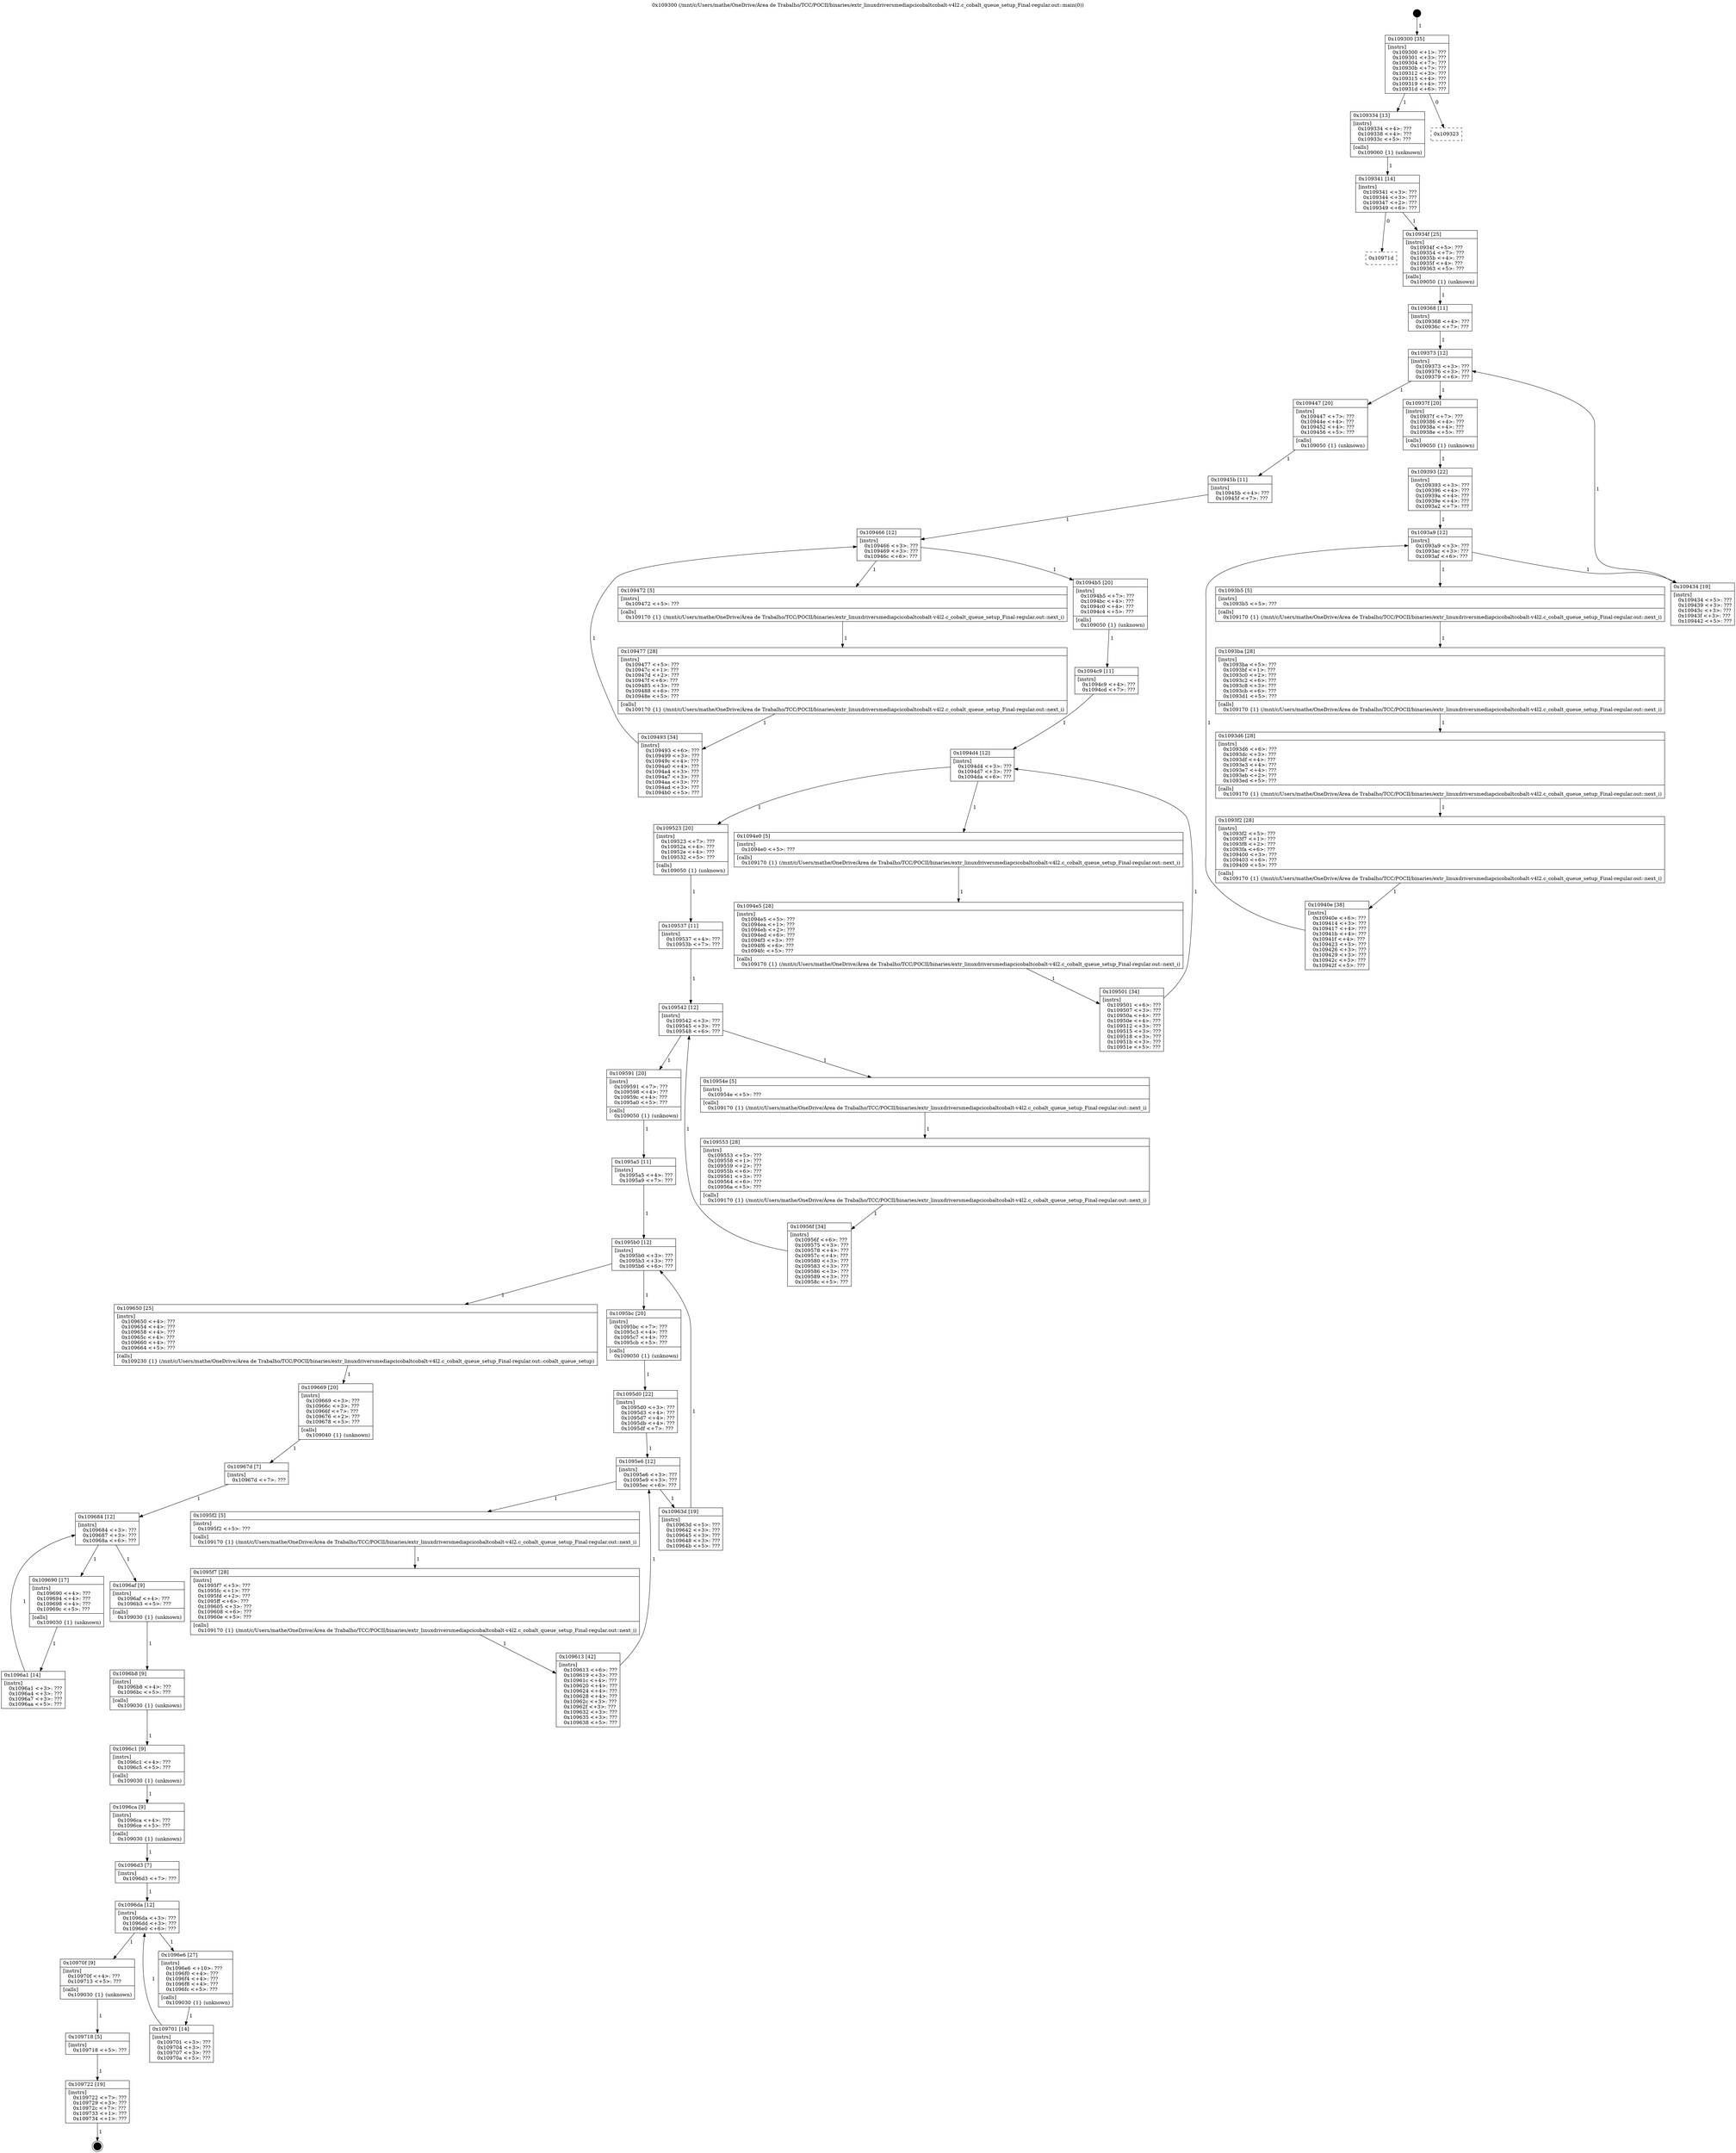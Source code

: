 digraph "0x109300" {
  label = "0x109300 (/mnt/c/Users/mathe/OneDrive/Área de Trabalho/TCC/POCII/binaries/extr_linuxdriversmediapcicobaltcobalt-v4l2.c_cobalt_queue_setup_Final-regular.out::main(0))"
  labelloc = "t"
  node[shape=record]

  Entry [label="",width=0.3,height=0.3,shape=circle,fillcolor=black,style=filled]
  "0x109300" [label="{
     0x109300 [35]\l
     | [instrs]\l
     &nbsp;&nbsp;0x109300 \<+1\>: ???\l
     &nbsp;&nbsp;0x109301 \<+3\>: ???\l
     &nbsp;&nbsp;0x109304 \<+7\>: ???\l
     &nbsp;&nbsp;0x10930b \<+7\>: ???\l
     &nbsp;&nbsp;0x109312 \<+3\>: ???\l
     &nbsp;&nbsp;0x109315 \<+4\>: ???\l
     &nbsp;&nbsp;0x109319 \<+4\>: ???\l
     &nbsp;&nbsp;0x10931d \<+6\>: ???\l
  }"]
  "0x109334" [label="{
     0x109334 [13]\l
     | [instrs]\l
     &nbsp;&nbsp;0x109334 \<+4\>: ???\l
     &nbsp;&nbsp;0x109338 \<+4\>: ???\l
     &nbsp;&nbsp;0x10933c \<+5\>: ???\l
     | [calls]\l
     &nbsp;&nbsp;0x109060 \{1\} (unknown)\l
  }"]
  "0x109323" [label="{
     0x109323\l
  }", style=dashed]
  "0x109341" [label="{
     0x109341 [14]\l
     | [instrs]\l
     &nbsp;&nbsp;0x109341 \<+3\>: ???\l
     &nbsp;&nbsp;0x109344 \<+3\>: ???\l
     &nbsp;&nbsp;0x109347 \<+2\>: ???\l
     &nbsp;&nbsp;0x109349 \<+6\>: ???\l
  }"]
  "0x10971d" [label="{
     0x10971d\l
  }", style=dashed]
  "0x10934f" [label="{
     0x10934f [25]\l
     | [instrs]\l
     &nbsp;&nbsp;0x10934f \<+5\>: ???\l
     &nbsp;&nbsp;0x109354 \<+7\>: ???\l
     &nbsp;&nbsp;0x10935b \<+4\>: ???\l
     &nbsp;&nbsp;0x10935f \<+4\>: ???\l
     &nbsp;&nbsp;0x109363 \<+5\>: ???\l
     | [calls]\l
     &nbsp;&nbsp;0x109050 \{1\} (unknown)\l
  }"]
  Exit [label="",width=0.3,height=0.3,shape=circle,fillcolor=black,style=filled,peripheries=2]
  "0x109373" [label="{
     0x109373 [12]\l
     | [instrs]\l
     &nbsp;&nbsp;0x109373 \<+3\>: ???\l
     &nbsp;&nbsp;0x109376 \<+3\>: ???\l
     &nbsp;&nbsp;0x109379 \<+6\>: ???\l
  }"]
  "0x109447" [label="{
     0x109447 [20]\l
     | [instrs]\l
     &nbsp;&nbsp;0x109447 \<+7\>: ???\l
     &nbsp;&nbsp;0x10944e \<+4\>: ???\l
     &nbsp;&nbsp;0x109452 \<+4\>: ???\l
     &nbsp;&nbsp;0x109456 \<+5\>: ???\l
     | [calls]\l
     &nbsp;&nbsp;0x109050 \{1\} (unknown)\l
  }"]
  "0x10937f" [label="{
     0x10937f [20]\l
     | [instrs]\l
     &nbsp;&nbsp;0x10937f \<+7\>: ???\l
     &nbsp;&nbsp;0x109386 \<+4\>: ???\l
     &nbsp;&nbsp;0x10938a \<+4\>: ???\l
     &nbsp;&nbsp;0x10938e \<+5\>: ???\l
     | [calls]\l
     &nbsp;&nbsp;0x109050 \{1\} (unknown)\l
  }"]
  "0x1093a9" [label="{
     0x1093a9 [12]\l
     | [instrs]\l
     &nbsp;&nbsp;0x1093a9 \<+3\>: ???\l
     &nbsp;&nbsp;0x1093ac \<+3\>: ???\l
     &nbsp;&nbsp;0x1093af \<+6\>: ???\l
  }"]
  "0x109434" [label="{
     0x109434 [19]\l
     | [instrs]\l
     &nbsp;&nbsp;0x109434 \<+5\>: ???\l
     &nbsp;&nbsp;0x109439 \<+3\>: ???\l
     &nbsp;&nbsp;0x10943c \<+3\>: ???\l
     &nbsp;&nbsp;0x10943f \<+3\>: ???\l
     &nbsp;&nbsp;0x109442 \<+5\>: ???\l
  }"]
  "0x1093b5" [label="{
     0x1093b5 [5]\l
     | [instrs]\l
     &nbsp;&nbsp;0x1093b5 \<+5\>: ???\l
     | [calls]\l
     &nbsp;&nbsp;0x109170 \{1\} (/mnt/c/Users/mathe/OneDrive/Área de Trabalho/TCC/POCII/binaries/extr_linuxdriversmediapcicobaltcobalt-v4l2.c_cobalt_queue_setup_Final-regular.out::next_i)\l
  }"]
  "0x1093ba" [label="{
     0x1093ba [28]\l
     | [instrs]\l
     &nbsp;&nbsp;0x1093ba \<+5\>: ???\l
     &nbsp;&nbsp;0x1093bf \<+1\>: ???\l
     &nbsp;&nbsp;0x1093c0 \<+2\>: ???\l
     &nbsp;&nbsp;0x1093c2 \<+6\>: ???\l
     &nbsp;&nbsp;0x1093c8 \<+3\>: ???\l
     &nbsp;&nbsp;0x1093cb \<+6\>: ???\l
     &nbsp;&nbsp;0x1093d1 \<+5\>: ???\l
     | [calls]\l
     &nbsp;&nbsp;0x109170 \{1\} (/mnt/c/Users/mathe/OneDrive/Área de Trabalho/TCC/POCII/binaries/extr_linuxdriversmediapcicobaltcobalt-v4l2.c_cobalt_queue_setup_Final-regular.out::next_i)\l
  }"]
  "0x1093d6" [label="{
     0x1093d6 [28]\l
     | [instrs]\l
     &nbsp;&nbsp;0x1093d6 \<+6\>: ???\l
     &nbsp;&nbsp;0x1093dc \<+3\>: ???\l
     &nbsp;&nbsp;0x1093df \<+4\>: ???\l
     &nbsp;&nbsp;0x1093e3 \<+4\>: ???\l
     &nbsp;&nbsp;0x1093e7 \<+4\>: ???\l
     &nbsp;&nbsp;0x1093eb \<+2\>: ???\l
     &nbsp;&nbsp;0x1093ed \<+5\>: ???\l
     | [calls]\l
     &nbsp;&nbsp;0x109170 \{1\} (/mnt/c/Users/mathe/OneDrive/Área de Trabalho/TCC/POCII/binaries/extr_linuxdriversmediapcicobaltcobalt-v4l2.c_cobalt_queue_setup_Final-regular.out::next_i)\l
  }"]
  "0x1093f2" [label="{
     0x1093f2 [28]\l
     | [instrs]\l
     &nbsp;&nbsp;0x1093f2 \<+5\>: ???\l
     &nbsp;&nbsp;0x1093f7 \<+1\>: ???\l
     &nbsp;&nbsp;0x1093f8 \<+2\>: ???\l
     &nbsp;&nbsp;0x1093fa \<+6\>: ???\l
     &nbsp;&nbsp;0x109400 \<+3\>: ???\l
     &nbsp;&nbsp;0x109403 \<+6\>: ???\l
     &nbsp;&nbsp;0x109409 \<+5\>: ???\l
     | [calls]\l
     &nbsp;&nbsp;0x109170 \{1\} (/mnt/c/Users/mathe/OneDrive/Área de Trabalho/TCC/POCII/binaries/extr_linuxdriversmediapcicobaltcobalt-v4l2.c_cobalt_queue_setup_Final-regular.out::next_i)\l
  }"]
  "0x10940e" [label="{
     0x10940e [38]\l
     | [instrs]\l
     &nbsp;&nbsp;0x10940e \<+6\>: ???\l
     &nbsp;&nbsp;0x109414 \<+3\>: ???\l
     &nbsp;&nbsp;0x109417 \<+4\>: ???\l
     &nbsp;&nbsp;0x10941b \<+4\>: ???\l
     &nbsp;&nbsp;0x10941f \<+4\>: ???\l
     &nbsp;&nbsp;0x109423 \<+3\>: ???\l
     &nbsp;&nbsp;0x109426 \<+3\>: ???\l
     &nbsp;&nbsp;0x109429 \<+3\>: ???\l
     &nbsp;&nbsp;0x10942c \<+3\>: ???\l
     &nbsp;&nbsp;0x10942f \<+5\>: ???\l
  }"]
  "0x109393" [label="{
     0x109393 [22]\l
     | [instrs]\l
     &nbsp;&nbsp;0x109393 \<+3\>: ???\l
     &nbsp;&nbsp;0x109396 \<+4\>: ???\l
     &nbsp;&nbsp;0x10939a \<+4\>: ???\l
     &nbsp;&nbsp;0x10939e \<+4\>: ???\l
     &nbsp;&nbsp;0x1093a2 \<+7\>: ???\l
  }"]
  "0x109722" [label="{
     0x109722 [19]\l
     | [instrs]\l
     &nbsp;&nbsp;0x109722 \<+7\>: ???\l
     &nbsp;&nbsp;0x109729 \<+3\>: ???\l
     &nbsp;&nbsp;0x10972c \<+7\>: ???\l
     &nbsp;&nbsp;0x109733 \<+1\>: ???\l
     &nbsp;&nbsp;0x109734 \<+1\>: ???\l
  }"]
  "0x109368" [label="{
     0x109368 [11]\l
     | [instrs]\l
     &nbsp;&nbsp;0x109368 \<+4\>: ???\l
     &nbsp;&nbsp;0x10936c \<+7\>: ???\l
  }"]
  "0x109466" [label="{
     0x109466 [12]\l
     | [instrs]\l
     &nbsp;&nbsp;0x109466 \<+3\>: ???\l
     &nbsp;&nbsp;0x109469 \<+3\>: ???\l
     &nbsp;&nbsp;0x10946c \<+6\>: ???\l
  }"]
  "0x1094b5" [label="{
     0x1094b5 [20]\l
     | [instrs]\l
     &nbsp;&nbsp;0x1094b5 \<+7\>: ???\l
     &nbsp;&nbsp;0x1094bc \<+4\>: ???\l
     &nbsp;&nbsp;0x1094c0 \<+4\>: ???\l
     &nbsp;&nbsp;0x1094c4 \<+5\>: ???\l
     | [calls]\l
     &nbsp;&nbsp;0x109050 \{1\} (unknown)\l
  }"]
  "0x109472" [label="{
     0x109472 [5]\l
     | [instrs]\l
     &nbsp;&nbsp;0x109472 \<+5\>: ???\l
     | [calls]\l
     &nbsp;&nbsp;0x109170 \{1\} (/mnt/c/Users/mathe/OneDrive/Área de Trabalho/TCC/POCII/binaries/extr_linuxdriversmediapcicobaltcobalt-v4l2.c_cobalt_queue_setup_Final-regular.out::next_i)\l
  }"]
  "0x109477" [label="{
     0x109477 [28]\l
     | [instrs]\l
     &nbsp;&nbsp;0x109477 \<+5\>: ???\l
     &nbsp;&nbsp;0x10947c \<+1\>: ???\l
     &nbsp;&nbsp;0x10947d \<+2\>: ???\l
     &nbsp;&nbsp;0x10947f \<+6\>: ???\l
     &nbsp;&nbsp;0x109485 \<+3\>: ???\l
     &nbsp;&nbsp;0x109488 \<+6\>: ???\l
     &nbsp;&nbsp;0x10948e \<+5\>: ???\l
     | [calls]\l
     &nbsp;&nbsp;0x109170 \{1\} (/mnt/c/Users/mathe/OneDrive/Área de Trabalho/TCC/POCII/binaries/extr_linuxdriversmediapcicobaltcobalt-v4l2.c_cobalt_queue_setup_Final-regular.out::next_i)\l
  }"]
  "0x109493" [label="{
     0x109493 [34]\l
     | [instrs]\l
     &nbsp;&nbsp;0x109493 \<+6\>: ???\l
     &nbsp;&nbsp;0x109499 \<+3\>: ???\l
     &nbsp;&nbsp;0x10949c \<+4\>: ???\l
     &nbsp;&nbsp;0x1094a0 \<+4\>: ???\l
     &nbsp;&nbsp;0x1094a4 \<+3\>: ???\l
     &nbsp;&nbsp;0x1094a7 \<+3\>: ???\l
     &nbsp;&nbsp;0x1094aa \<+3\>: ???\l
     &nbsp;&nbsp;0x1094ad \<+3\>: ???\l
     &nbsp;&nbsp;0x1094b0 \<+5\>: ???\l
  }"]
  "0x10945b" [label="{
     0x10945b [11]\l
     | [instrs]\l
     &nbsp;&nbsp;0x10945b \<+4\>: ???\l
     &nbsp;&nbsp;0x10945f \<+7\>: ???\l
  }"]
  "0x1094d4" [label="{
     0x1094d4 [12]\l
     | [instrs]\l
     &nbsp;&nbsp;0x1094d4 \<+3\>: ???\l
     &nbsp;&nbsp;0x1094d7 \<+3\>: ???\l
     &nbsp;&nbsp;0x1094da \<+6\>: ???\l
  }"]
  "0x109523" [label="{
     0x109523 [20]\l
     | [instrs]\l
     &nbsp;&nbsp;0x109523 \<+7\>: ???\l
     &nbsp;&nbsp;0x10952a \<+4\>: ???\l
     &nbsp;&nbsp;0x10952e \<+4\>: ???\l
     &nbsp;&nbsp;0x109532 \<+5\>: ???\l
     | [calls]\l
     &nbsp;&nbsp;0x109050 \{1\} (unknown)\l
  }"]
  "0x1094e0" [label="{
     0x1094e0 [5]\l
     | [instrs]\l
     &nbsp;&nbsp;0x1094e0 \<+5\>: ???\l
     | [calls]\l
     &nbsp;&nbsp;0x109170 \{1\} (/mnt/c/Users/mathe/OneDrive/Área de Trabalho/TCC/POCII/binaries/extr_linuxdriversmediapcicobaltcobalt-v4l2.c_cobalt_queue_setup_Final-regular.out::next_i)\l
  }"]
  "0x1094e5" [label="{
     0x1094e5 [28]\l
     | [instrs]\l
     &nbsp;&nbsp;0x1094e5 \<+5\>: ???\l
     &nbsp;&nbsp;0x1094ea \<+1\>: ???\l
     &nbsp;&nbsp;0x1094eb \<+2\>: ???\l
     &nbsp;&nbsp;0x1094ed \<+6\>: ???\l
     &nbsp;&nbsp;0x1094f3 \<+3\>: ???\l
     &nbsp;&nbsp;0x1094f6 \<+6\>: ???\l
     &nbsp;&nbsp;0x1094fc \<+5\>: ???\l
     | [calls]\l
     &nbsp;&nbsp;0x109170 \{1\} (/mnt/c/Users/mathe/OneDrive/Área de Trabalho/TCC/POCII/binaries/extr_linuxdriversmediapcicobaltcobalt-v4l2.c_cobalt_queue_setup_Final-regular.out::next_i)\l
  }"]
  "0x109501" [label="{
     0x109501 [34]\l
     | [instrs]\l
     &nbsp;&nbsp;0x109501 \<+6\>: ???\l
     &nbsp;&nbsp;0x109507 \<+3\>: ???\l
     &nbsp;&nbsp;0x10950a \<+4\>: ???\l
     &nbsp;&nbsp;0x10950e \<+4\>: ???\l
     &nbsp;&nbsp;0x109512 \<+3\>: ???\l
     &nbsp;&nbsp;0x109515 \<+3\>: ???\l
     &nbsp;&nbsp;0x109518 \<+3\>: ???\l
     &nbsp;&nbsp;0x10951b \<+3\>: ???\l
     &nbsp;&nbsp;0x10951e \<+5\>: ???\l
  }"]
  "0x1094c9" [label="{
     0x1094c9 [11]\l
     | [instrs]\l
     &nbsp;&nbsp;0x1094c9 \<+4\>: ???\l
     &nbsp;&nbsp;0x1094cd \<+7\>: ???\l
  }"]
  "0x109542" [label="{
     0x109542 [12]\l
     | [instrs]\l
     &nbsp;&nbsp;0x109542 \<+3\>: ???\l
     &nbsp;&nbsp;0x109545 \<+3\>: ???\l
     &nbsp;&nbsp;0x109548 \<+6\>: ???\l
  }"]
  "0x109591" [label="{
     0x109591 [20]\l
     | [instrs]\l
     &nbsp;&nbsp;0x109591 \<+7\>: ???\l
     &nbsp;&nbsp;0x109598 \<+4\>: ???\l
     &nbsp;&nbsp;0x10959c \<+4\>: ???\l
     &nbsp;&nbsp;0x1095a0 \<+5\>: ???\l
     | [calls]\l
     &nbsp;&nbsp;0x109050 \{1\} (unknown)\l
  }"]
  "0x10954e" [label="{
     0x10954e [5]\l
     | [instrs]\l
     &nbsp;&nbsp;0x10954e \<+5\>: ???\l
     | [calls]\l
     &nbsp;&nbsp;0x109170 \{1\} (/mnt/c/Users/mathe/OneDrive/Área de Trabalho/TCC/POCII/binaries/extr_linuxdriversmediapcicobaltcobalt-v4l2.c_cobalt_queue_setup_Final-regular.out::next_i)\l
  }"]
  "0x109553" [label="{
     0x109553 [28]\l
     | [instrs]\l
     &nbsp;&nbsp;0x109553 \<+5\>: ???\l
     &nbsp;&nbsp;0x109558 \<+1\>: ???\l
     &nbsp;&nbsp;0x109559 \<+2\>: ???\l
     &nbsp;&nbsp;0x10955b \<+6\>: ???\l
     &nbsp;&nbsp;0x109561 \<+3\>: ???\l
     &nbsp;&nbsp;0x109564 \<+6\>: ???\l
     &nbsp;&nbsp;0x10956a \<+5\>: ???\l
     | [calls]\l
     &nbsp;&nbsp;0x109170 \{1\} (/mnt/c/Users/mathe/OneDrive/Área de Trabalho/TCC/POCII/binaries/extr_linuxdriversmediapcicobaltcobalt-v4l2.c_cobalt_queue_setup_Final-regular.out::next_i)\l
  }"]
  "0x10956f" [label="{
     0x10956f [34]\l
     | [instrs]\l
     &nbsp;&nbsp;0x10956f \<+6\>: ???\l
     &nbsp;&nbsp;0x109575 \<+3\>: ???\l
     &nbsp;&nbsp;0x109578 \<+4\>: ???\l
     &nbsp;&nbsp;0x10957c \<+4\>: ???\l
     &nbsp;&nbsp;0x109580 \<+3\>: ???\l
     &nbsp;&nbsp;0x109583 \<+3\>: ???\l
     &nbsp;&nbsp;0x109586 \<+3\>: ???\l
     &nbsp;&nbsp;0x109589 \<+3\>: ???\l
     &nbsp;&nbsp;0x10958c \<+5\>: ???\l
  }"]
  "0x109537" [label="{
     0x109537 [11]\l
     | [instrs]\l
     &nbsp;&nbsp;0x109537 \<+4\>: ???\l
     &nbsp;&nbsp;0x10953b \<+7\>: ???\l
  }"]
  "0x1095b0" [label="{
     0x1095b0 [12]\l
     | [instrs]\l
     &nbsp;&nbsp;0x1095b0 \<+3\>: ???\l
     &nbsp;&nbsp;0x1095b3 \<+3\>: ???\l
     &nbsp;&nbsp;0x1095b6 \<+6\>: ???\l
  }"]
  "0x109650" [label="{
     0x109650 [25]\l
     | [instrs]\l
     &nbsp;&nbsp;0x109650 \<+4\>: ???\l
     &nbsp;&nbsp;0x109654 \<+4\>: ???\l
     &nbsp;&nbsp;0x109658 \<+4\>: ???\l
     &nbsp;&nbsp;0x10965c \<+4\>: ???\l
     &nbsp;&nbsp;0x109660 \<+4\>: ???\l
     &nbsp;&nbsp;0x109664 \<+5\>: ???\l
     | [calls]\l
     &nbsp;&nbsp;0x109230 \{1\} (/mnt/c/Users/mathe/OneDrive/Área de Trabalho/TCC/POCII/binaries/extr_linuxdriversmediapcicobaltcobalt-v4l2.c_cobalt_queue_setup_Final-regular.out::cobalt_queue_setup)\l
  }"]
  "0x1095bc" [label="{
     0x1095bc [20]\l
     | [instrs]\l
     &nbsp;&nbsp;0x1095bc \<+7\>: ???\l
     &nbsp;&nbsp;0x1095c3 \<+4\>: ???\l
     &nbsp;&nbsp;0x1095c7 \<+4\>: ???\l
     &nbsp;&nbsp;0x1095cb \<+5\>: ???\l
     | [calls]\l
     &nbsp;&nbsp;0x109050 \{1\} (unknown)\l
  }"]
  "0x1095e6" [label="{
     0x1095e6 [12]\l
     | [instrs]\l
     &nbsp;&nbsp;0x1095e6 \<+3\>: ???\l
     &nbsp;&nbsp;0x1095e9 \<+3\>: ???\l
     &nbsp;&nbsp;0x1095ec \<+6\>: ???\l
  }"]
  "0x10963d" [label="{
     0x10963d [19]\l
     | [instrs]\l
     &nbsp;&nbsp;0x10963d \<+5\>: ???\l
     &nbsp;&nbsp;0x109642 \<+3\>: ???\l
     &nbsp;&nbsp;0x109645 \<+3\>: ???\l
     &nbsp;&nbsp;0x109648 \<+3\>: ???\l
     &nbsp;&nbsp;0x10964b \<+5\>: ???\l
  }"]
  "0x1095f2" [label="{
     0x1095f2 [5]\l
     | [instrs]\l
     &nbsp;&nbsp;0x1095f2 \<+5\>: ???\l
     | [calls]\l
     &nbsp;&nbsp;0x109170 \{1\} (/mnt/c/Users/mathe/OneDrive/Área de Trabalho/TCC/POCII/binaries/extr_linuxdriversmediapcicobaltcobalt-v4l2.c_cobalt_queue_setup_Final-regular.out::next_i)\l
  }"]
  "0x1095f7" [label="{
     0x1095f7 [28]\l
     | [instrs]\l
     &nbsp;&nbsp;0x1095f7 \<+5\>: ???\l
     &nbsp;&nbsp;0x1095fc \<+1\>: ???\l
     &nbsp;&nbsp;0x1095fd \<+2\>: ???\l
     &nbsp;&nbsp;0x1095ff \<+6\>: ???\l
     &nbsp;&nbsp;0x109605 \<+3\>: ???\l
     &nbsp;&nbsp;0x109608 \<+6\>: ???\l
     &nbsp;&nbsp;0x10960e \<+5\>: ???\l
     | [calls]\l
     &nbsp;&nbsp;0x109170 \{1\} (/mnt/c/Users/mathe/OneDrive/Área de Trabalho/TCC/POCII/binaries/extr_linuxdriversmediapcicobaltcobalt-v4l2.c_cobalt_queue_setup_Final-regular.out::next_i)\l
  }"]
  "0x109613" [label="{
     0x109613 [42]\l
     | [instrs]\l
     &nbsp;&nbsp;0x109613 \<+6\>: ???\l
     &nbsp;&nbsp;0x109619 \<+3\>: ???\l
     &nbsp;&nbsp;0x10961c \<+4\>: ???\l
     &nbsp;&nbsp;0x109620 \<+4\>: ???\l
     &nbsp;&nbsp;0x109624 \<+4\>: ???\l
     &nbsp;&nbsp;0x109628 \<+4\>: ???\l
     &nbsp;&nbsp;0x10962c \<+3\>: ???\l
     &nbsp;&nbsp;0x10962f \<+3\>: ???\l
     &nbsp;&nbsp;0x109632 \<+3\>: ???\l
     &nbsp;&nbsp;0x109635 \<+3\>: ???\l
     &nbsp;&nbsp;0x109638 \<+5\>: ???\l
  }"]
  "0x1095d0" [label="{
     0x1095d0 [22]\l
     | [instrs]\l
     &nbsp;&nbsp;0x1095d0 \<+3\>: ???\l
     &nbsp;&nbsp;0x1095d3 \<+4\>: ???\l
     &nbsp;&nbsp;0x1095d7 \<+4\>: ???\l
     &nbsp;&nbsp;0x1095db \<+4\>: ???\l
     &nbsp;&nbsp;0x1095df \<+7\>: ???\l
  }"]
  "0x109718" [label="{
     0x109718 [5]\l
     | [instrs]\l
     &nbsp;&nbsp;0x109718 \<+5\>: ???\l
  }"]
  "0x1095a5" [label="{
     0x1095a5 [11]\l
     | [instrs]\l
     &nbsp;&nbsp;0x1095a5 \<+4\>: ???\l
     &nbsp;&nbsp;0x1095a9 \<+7\>: ???\l
  }"]
  "0x109669" [label="{
     0x109669 [20]\l
     | [instrs]\l
     &nbsp;&nbsp;0x109669 \<+3\>: ???\l
     &nbsp;&nbsp;0x10966c \<+3\>: ???\l
     &nbsp;&nbsp;0x10966f \<+7\>: ???\l
     &nbsp;&nbsp;0x109676 \<+2\>: ???\l
     &nbsp;&nbsp;0x109678 \<+5\>: ???\l
     | [calls]\l
     &nbsp;&nbsp;0x109040 \{1\} (unknown)\l
  }"]
  "0x109684" [label="{
     0x109684 [12]\l
     | [instrs]\l
     &nbsp;&nbsp;0x109684 \<+3\>: ???\l
     &nbsp;&nbsp;0x109687 \<+3\>: ???\l
     &nbsp;&nbsp;0x10968a \<+6\>: ???\l
  }"]
  "0x1096af" [label="{
     0x1096af [9]\l
     | [instrs]\l
     &nbsp;&nbsp;0x1096af \<+4\>: ???\l
     &nbsp;&nbsp;0x1096b3 \<+5\>: ???\l
     | [calls]\l
     &nbsp;&nbsp;0x109030 \{1\} (unknown)\l
  }"]
  "0x109690" [label="{
     0x109690 [17]\l
     | [instrs]\l
     &nbsp;&nbsp;0x109690 \<+4\>: ???\l
     &nbsp;&nbsp;0x109694 \<+4\>: ???\l
     &nbsp;&nbsp;0x109698 \<+4\>: ???\l
     &nbsp;&nbsp;0x10969c \<+5\>: ???\l
     | [calls]\l
     &nbsp;&nbsp;0x109030 \{1\} (unknown)\l
  }"]
  "0x1096a1" [label="{
     0x1096a1 [14]\l
     | [instrs]\l
     &nbsp;&nbsp;0x1096a1 \<+3\>: ???\l
     &nbsp;&nbsp;0x1096a4 \<+3\>: ???\l
     &nbsp;&nbsp;0x1096a7 \<+3\>: ???\l
     &nbsp;&nbsp;0x1096aa \<+5\>: ???\l
  }"]
  "0x10967d" [label="{
     0x10967d [7]\l
     | [instrs]\l
     &nbsp;&nbsp;0x10967d \<+7\>: ???\l
  }"]
  "0x1096b8" [label="{
     0x1096b8 [9]\l
     | [instrs]\l
     &nbsp;&nbsp;0x1096b8 \<+4\>: ???\l
     &nbsp;&nbsp;0x1096bc \<+5\>: ???\l
     | [calls]\l
     &nbsp;&nbsp;0x109030 \{1\} (unknown)\l
  }"]
  "0x1096c1" [label="{
     0x1096c1 [9]\l
     | [instrs]\l
     &nbsp;&nbsp;0x1096c1 \<+4\>: ???\l
     &nbsp;&nbsp;0x1096c5 \<+5\>: ???\l
     | [calls]\l
     &nbsp;&nbsp;0x109030 \{1\} (unknown)\l
  }"]
  "0x1096ca" [label="{
     0x1096ca [9]\l
     | [instrs]\l
     &nbsp;&nbsp;0x1096ca \<+4\>: ???\l
     &nbsp;&nbsp;0x1096ce \<+5\>: ???\l
     | [calls]\l
     &nbsp;&nbsp;0x109030 \{1\} (unknown)\l
  }"]
  "0x1096da" [label="{
     0x1096da [12]\l
     | [instrs]\l
     &nbsp;&nbsp;0x1096da \<+3\>: ???\l
     &nbsp;&nbsp;0x1096dd \<+3\>: ???\l
     &nbsp;&nbsp;0x1096e0 \<+6\>: ???\l
  }"]
  "0x10970f" [label="{
     0x10970f [9]\l
     | [instrs]\l
     &nbsp;&nbsp;0x10970f \<+4\>: ???\l
     &nbsp;&nbsp;0x109713 \<+5\>: ???\l
     | [calls]\l
     &nbsp;&nbsp;0x109030 \{1\} (unknown)\l
  }"]
  "0x1096e6" [label="{
     0x1096e6 [27]\l
     | [instrs]\l
     &nbsp;&nbsp;0x1096e6 \<+10\>: ???\l
     &nbsp;&nbsp;0x1096f0 \<+4\>: ???\l
     &nbsp;&nbsp;0x1096f4 \<+4\>: ???\l
     &nbsp;&nbsp;0x1096f8 \<+4\>: ???\l
     &nbsp;&nbsp;0x1096fc \<+5\>: ???\l
     | [calls]\l
     &nbsp;&nbsp;0x109030 \{1\} (unknown)\l
  }"]
  "0x109701" [label="{
     0x109701 [14]\l
     | [instrs]\l
     &nbsp;&nbsp;0x109701 \<+3\>: ???\l
     &nbsp;&nbsp;0x109704 \<+3\>: ???\l
     &nbsp;&nbsp;0x109707 \<+3\>: ???\l
     &nbsp;&nbsp;0x10970a \<+5\>: ???\l
  }"]
  "0x1096d3" [label="{
     0x1096d3 [7]\l
     | [instrs]\l
     &nbsp;&nbsp;0x1096d3 \<+7\>: ???\l
  }"]
  Entry -> "0x109300" [label=" 1"]
  "0x109300" -> "0x109334" [label=" 1"]
  "0x109300" -> "0x109323" [label=" 0"]
  "0x109334" -> "0x109341" [label=" 1"]
  "0x109341" -> "0x10971d" [label=" 0"]
  "0x109341" -> "0x10934f" [label=" 1"]
  "0x109722" -> Exit [label=" 1"]
  "0x10934f" -> "0x109368" [label=" 1"]
  "0x109373" -> "0x109447" [label=" 1"]
  "0x109373" -> "0x10937f" [label=" 1"]
  "0x10937f" -> "0x109393" [label=" 1"]
  "0x1093a9" -> "0x109434" [label=" 1"]
  "0x1093a9" -> "0x1093b5" [label=" 1"]
  "0x1093b5" -> "0x1093ba" [label=" 1"]
  "0x1093ba" -> "0x1093d6" [label=" 1"]
  "0x1093d6" -> "0x1093f2" [label=" 1"]
  "0x1093f2" -> "0x10940e" [label=" 1"]
  "0x109393" -> "0x1093a9" [label=" 1"]
  "0x10940e" -> "0x1093a9" [label=" 1"]
  "0x109718" -> "0x109722" [label=" 1"]
  "0x109368" -> "0x109373" [label=" 1"]
  "0x109434" -> "0x109373" [label=" 1"]
  "0x109447" -> "0x10945b" [label=" 1"]
  "0x109466" -> "0x1094b5" [label=" 1"]
  "0x109466" -> "0x109472" [label=" 1"]
  "0x109472" -> "0x109477" [label=" 1"]
  "0x109477" -> "0x109493" [label=" 1"]
  "0x10945b" -> "0x109466" [label=" 1"]
  "0x109493" -> "0x109466" [label=" 1"]
  "0x1094b5" -> "0x1094c9" [label=" 1"]
  "0x1094d4" -> "0x109523" [label=" 1"]
  "0x1094d4" -> "0x1094e0" [label=" 1"]
  "0x1094e0" -> "0x1094e5" [label=" 1"]
  "0x1094e5" -> "0x109501" [label=" 1"]
  "0x1094c9" -> "0x1094d4" [label=" 1"]
  "0x109501" -> "0x1094d4" [label=" 1"]
  "0x109523" -> "0x109537" [label=" 1"]
  "0x109542" -> "0x109591" [label=" 1"]
  "0x109542" -> "0x10954e" [label=" 1"]
  "0x10954e" -> "0x109553" [label=" 1"]
  "0x109553" -> "0x10956f" [label=" 1"]
  "0x109537" -> "0x109542" [label=" 1"]
  "0x10956f" -> "0x109542" [label=" 1"]
  "0x109591" -> "0x1095a5" [label=" 1"]
  "0x1095b0" -> "0x109650" [label=" 1"]
  "0x1095b0" -> "0x1095bc" [label=" 1"]
  "0x1095bc" -> "0x1095d0" [label=" 1"]
  "0x1095e6" -> "0x10963d" [label=" 1"]
  "0x1095e6" -> "0x1095f2" [label=" 1"]
  "0x1095f2" -> "0x1095f7" [label=" 1"]
  "0x1095f7" -> "0x109613" [label=" 1"]
  "0x1095d0" -> "0x1095e6" [label=" 1"]
  "0x109613" -> "0x1095e6" [label=" 1"]
  "0x10970f" -> "0x109718" [label=" 1"]
  "0x1095a5" -> "0x1095b0" [label=" 1"]
  "0x10963d" -> "0x1095b0" [label=" 1"]
  "0x109650" -> "0x109669" [label=" 1"]
  "0x109669" -> "0x10967d" [label=" 1"]
  "0x109684" -> "0x1096af" [label=" 1"]
  "0x109684" -> "0x109690" [label=" 1"]
  "0x109690" -> "0x1096a1" [label=" 1"]
  "0x10967d" -> "0x109684" [label=" 1"]
  "0x1096a1" -> "0x109684" [label=" 1"]
  "0x1096af" -> "0x1096b8" [label=" 1"]
  "0x1096b8" -> "0x1096c1" [label=" 1"]
  "0x1096c1" -> "0x1096ca" [label=" 1"]
  "0x1096ca" -> "0x1096d3" [label=" 1"]
  "0x1096da" -> "0x10970f" [label=" 1"]
  "0x1096da" -> "0x1096e6" [label=" 1"]
  "0x1096e6" -> "0x109701" [label=" 1"]
  "0x1096d3" -> "0x1096da" [label=" 1"]
  "0x109701" -> "0x1096da" [label=" 1"]
}
